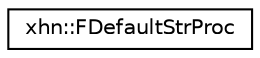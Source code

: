 digraph "Graphical Class Hierarchy"
{
  edge [fontname="Helvetica",fontsize="10",labelfontname="Helvetica",labelfontsize="10"];
  node [fontname="Helvetica",fontsize="10",shape=record];
  rankdir="LR";
  Node1 [label="xhn::FDefaultStrProc",height=0.2,width=0.4,color="black", fillcolor="white", style="filled",URL="$structxhn_1_1_f_default_str_proc.html"];
}
